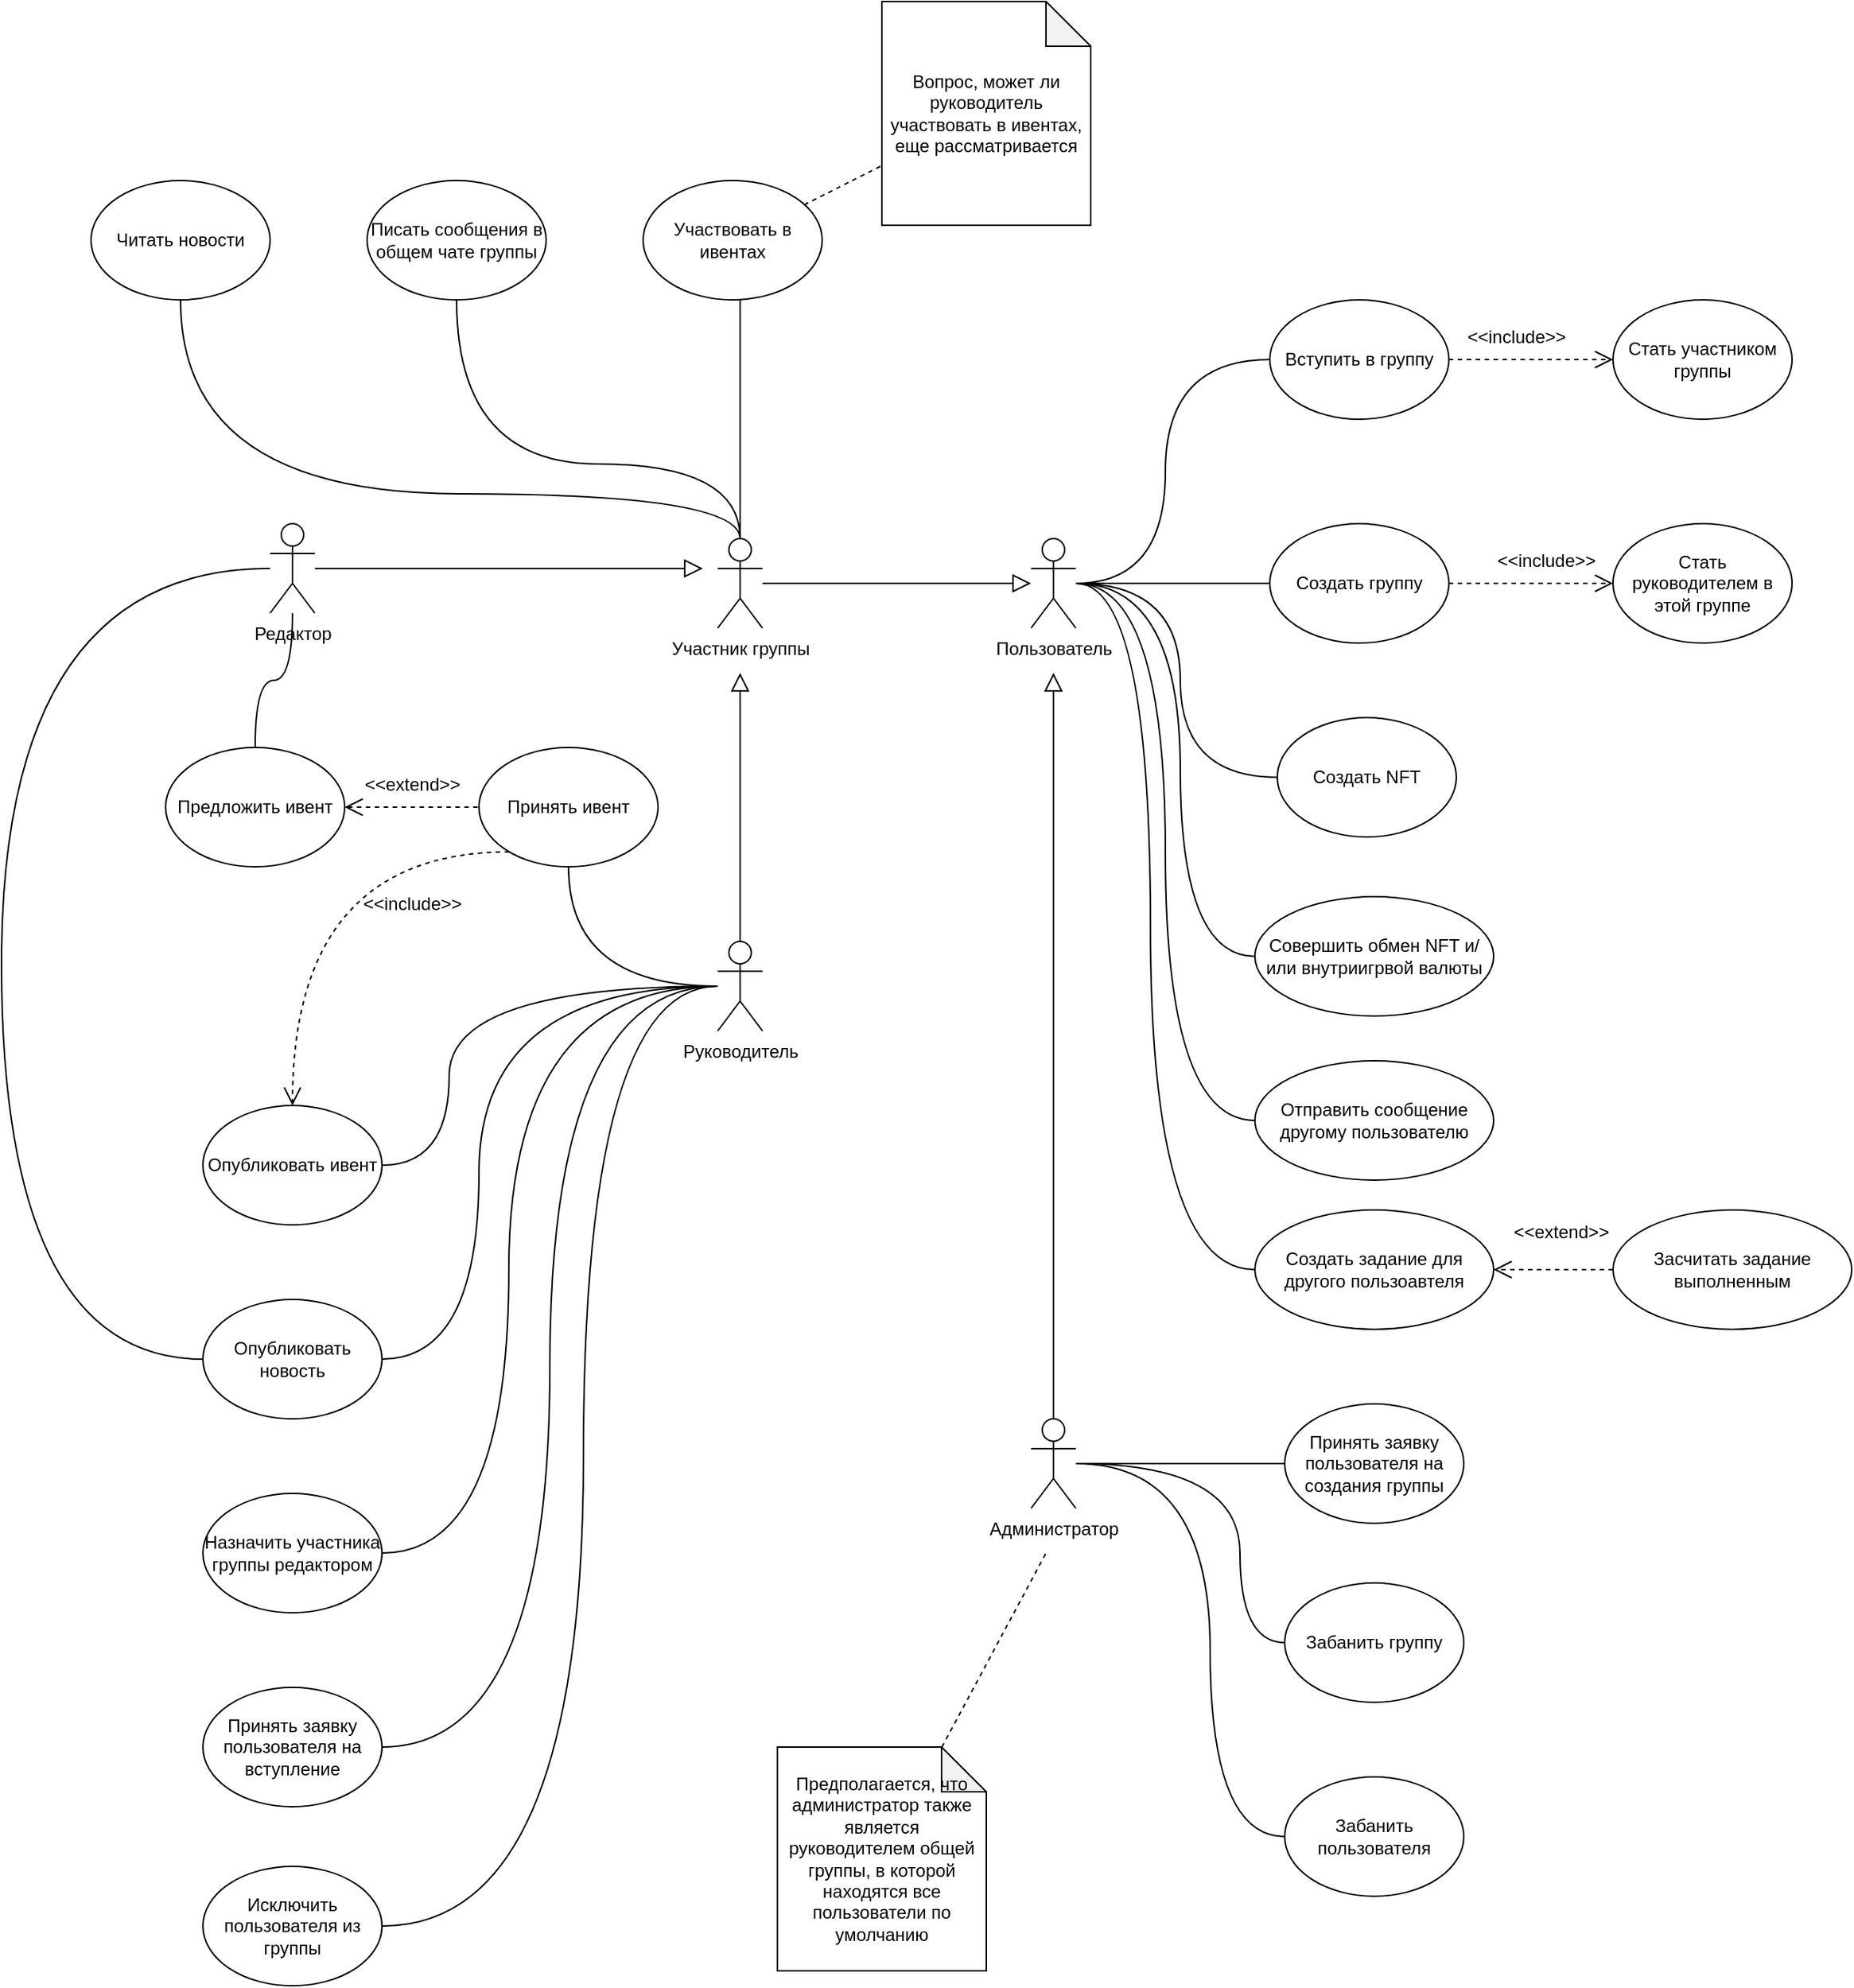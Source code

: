 <mxfile version="20.4.0" type="github">
  <diagram id="FvrIdUqct_F8-ZDYmFi-" name="Page-1">
    <mxGraphModel dx="2304" dy="837" grid="1" gridSize="10" guides="1" tooltips="1" connect="1" arrows="1" fold="1" page="1" pageScale="1" pageWidth="850" pageHeight="1100" math="0" shadow="0">
      <root>
        <mxCell id="0" />
        <mxCell id="1" parent="0" />
        <mxCell id="6BLjF5xcd44py0CRfxdG-7" style="edgeStyle=orthogonalEdgeStyle;rounded=0;orthogonalLoop=1;jettySize=auto;html=1;endArrow=none;endFill=0;curved=1;" parent="1" source="6BLjF5xcd44py0CRfxdG-1" target="6BLjF5xcd44py0CRfxdG-5" edge="1">
          <mxGeometry relative="1" as="geometry" />
        </mxCell>
        <mxCell id="6BLjF5xcd44py0CRfxdG-11" style="edgeStyle=orthogonalEdgeStyle;rounded=0;orthogonalLoop=1;jettySize=auto;html=1;endArrow=none;endFill=0;elbow=vertical;curved=1;" parent="1" source="6BLjF5xcd44py0CRfxdG-1" target="6BLjF5xcd44py0CRfxdG-10" edge="1">
          <mxGeometry relative="1" as="geometry">
            <Array as="points">
              <mxPoint x="350" y="400" />
              <mxPoint x="350" y="250" />
            </Array>
          </mxGeometry>
        </mxCell>
        <mxCell id="6BLjF5xcd44py0CRfxdG-15" style="edgeStyle=orthogonalEdgeStyle;curved=1;rounded=0;orthogonalLoop=1;jettySize=auto;html=1;endArrow=none;endFill=0;startSize=10;endSize=10;elbow=vertical;" parent="1" source="6BLjF5xcd44py0CRfxdG-1" target="6BLjF5xcd44py0CRfxdG-14" edge="1">
          <mxGeometry relative="1" as="geometry">
            <Array as="points">
              <mxPoint x="360" y="400" />
              <mxPoint x="360" y="530" />
            </Array>
          </mxGeometry>
        </mxCell>
        <mxCell id="6BLjF5xcd44py0CRfxdG-23" style="edgeStyle=orthogonalEdgeStyle;curved=1;rounded=0;orthogonalLoop=1;jettySize=auto;html=1;endArrow=none;endFill=0;startSize=10;endSize=10;elbow=vertical;" parent="1" source="6BLjF5xcd44py0CRfxdG-1" target="6BLjF5xcd44py0CRfxdG-22" edge="1">
          <mxGeometry relative="1" as="geometry">
            <Array as="points">
              <mxPoint x="360" y="400" />
              <mxPoint x="360" y="650" />
            </Array>
          </mxGeometry>
        </mxCell>
        <mxCell id="6BLjF5xcd44py0CRfxdG-25" style="edgeStyle=orthogonalEdgeStyle;curved=1;rounded=0;orthogonalLoop=1;jettySize=auto;html=1;endArrow=none;endFill=0;startSize=10;endSize=10;elbow=vertical;" parent="1" source="6BLjF5xcd44py0CRfxdG-1" target="6BLjF5xcd44py0CRfxdG-24" edge="1">
          <mxGeometry relative="1" as="geometry">
            <Array as="points">
              <mxPoint x="350" y="400" />
              <mxPoint x="350" y="760" />
            </Array>
          </mxGeometry>
        </mxCell>
        <mxCell id="6BLjF5xcd44py0CRfxdG-27" style="edgeStyle=orthogonalEdgeStyle;curved=1;rounded=0;orthogonalLoop=1;jettySize=auto;html=1;endArrow=none;endFill=0;startSize=10;endSize=10;elbow=vertical;" parent="1" source="6BLjF5xcd44py0CRfxdG-1" target="6BLjF5xcd44py0CRfxdG-26" edge="1">
          <mxGeometry relative="1" as="geometry">
            <Array as="points">
              <mxPoint x="340" y="400" />
              <mxPoint x="340" y="860" />
            </Array>
          </mxGeometry>
        </mxCell>
        <mxCell id="6BLjF5xcd44py0CRfxdG-1" value="Пользователь" style="shape=umlActor;verticalLabelPosition=bottom;verticalAlign=top;html=1;outlineConnect=0;" parent="1" vertex="1">
          <mxGeometry x="260" y="370" width="30" height="60" as="geometry" />
        </mxCell>
        <mxCell id="iDX8_qS5WOtatAqK-8zw-32" style="edgeStyle=orthogonalEdgeStyle;curved=1;rounded=0;orthogonalLoop=1;jettySize=auto;html=1;startArrow=none;startFill=0;endArrow=none;endFill=0;startSize=10;endSize=10;" edge="1" parent="1" source="6BLjF5xcd44py0CRfxdG-2" target="iDX8_qS5WOtatAqK-8zw-31">
          <mxGeometry relative="1" as="geometry" />
        </mxCell>
        <mxCell id="iDX8_qS5WOtatAqK-8zw-36" style="edgeStyle=orthogonalEdgeStyle;curved=1;rounded=0;orthogonalLoop=1;jettySize=auto;html=1;startArrow=none;startFill=0;endArrow=block;endFill=0;startSize=10;endSize=10;" edge="1" parent="1" source="6BLjF5xcd44py0CRfxdG-2">
          <mxGeometry relative="1" as="geometry">
            <mxPoint x="275" y="460" as="targetPoint" />
          </mxGeometry>
        </mxCell>
        <mxCell id="iDX8_qS5WOtatAqK-8zw-39" style="edgeStyle=orthogonalEdgeStyle;curved=1;rounded=0;orthogonalLoop=1;jettySize=auto;html=1;startArrow=none;startFill=0;endArrow=none;endFill=0;startSize=10;endSize=10;" edge="1" parent="1" source="6BLjF5xcd44py0CRfxdG-2" target="iDX8_qS5WOtatAqK-8zw-37">
          <mxGeometry relative="1" as="geometry">
            <Array as="points">
              <mxPoint x="400" y="990" />
              <mxPoint x="400" y="1110" />
            </Array>
          </mxGeometry>
        </mxCell>
        <mxCell id="iDX8_qS5WOtatAqK-8zw-40" style="edgeStyle=orthogonalEdgeStyle;curved=1;rounded=0;orthogonalLoop=1;jettySize=auto;html=1;startArrow=none;startFill=0;endArrow=none;endFill=0;startSize=10;endSize=10;" edge="1" parent="1" source="6BLjF5xcd44py0CRfxdG-2" target="iDX8_qS5WOtatAqK-8zw-38">
          <mxGeometry relative="1" as="geometry">
            <Array as="points">
              <mxPoint x="380" y="990" />
              <mxPoint x="380" y="1240" />
            </Array>
          </mxGeometry>
        </mxCell>
        <mxCell id="6BLjF5xcd44py0CRfxdG-2" value="Администратор" style="shape=umlActor;verticalLabelPosition=bottom;verticalAlign=top;html=1;outlineConnect=0;" parent="1" vertex="1">
          <mxGeometry x="260" y="960" width="30" height="60" as="geometry" />
        </mxCell>
        <mxCell id="6BLjF5xcd44py0CRfxdG-35" style="edgeStyle=orthogonalEdgeStyle;curved=1;rounded=0;orthogonalLoop=1;jettySize=auto;html=1;endArrow=block;endFill=0;startSize=10;endSize=10;elbow=vertical;" parent="1" source="6BLjF5xcd44py0CRfxdG-3" edge="1">
          <mxGeometry relative="1" as="geometry">
            <mxPoint x="40" y="390" as="targetPoint" />
          </mxGeometry>
        </mxCell>
        <mxCell id="iDX8_qS5WOtatAqK-8zw-11" style="edgeStyle=orthogonalEdgeStyle;curved=1;rounded=0;orthogonalLoop=1;jettySize=auto;html=1;endArrow=none;endFill=0;startSize=10;endSize=10;entryX=0;entryY=0.5;entryDx=0;entryDy=0;" edge="1" parent="1" source="6BLjF5xcd44py0CRfxdG-3" target="iDX8_qS5WOtatAqK-8zw-9">
          <mxGeometry relative="1" as="geometry">
            <Array as="points">
              <mxPoint x="-430" y="390" />
              <mxPoint x="-430" y="920" />
            </Array>
          </mxGeometry>
        </mxCell>
        <mxCell id="iDX8_qS5WOtatAqK-8zw-15" style="edgeStyle=orthogonalEdgeStyle;curved=1;rounded=0;orthogonalLoop=1;jettySize=auto;html=1;endArrow=none;endFill=0;startSize=10;endSize=10;" edge="1" parent="1" source="6BLjF5xcd44py0CRfxdG-3" target="iDX8_qS5WOtatAqK-8zw-14">
          <mxGeometry relative="1" as="geometry" />
        </mxCell>
        <mxCell id="6BLjF5xcd44py0CRfxdG-3" value="Редактор" style="shape=umlActor;verticalLabelPosition=bottom;verticalAlign=top;html=1;outlineConnect=0;" parent="1" vertex="1">
          <mxGeometry x="-250" y="360" width="30" height="60" as="geometry" />
        </mxCell>
        <mxCell id="6BLjF5xcd44py0CRfxdG-37" style="edgeStyle=orthogonalEdgeStyle;curved=1;rounded=0;orthogonalLoop=1;jettySize=auto;html=1;endArrow=block;endFill=0;startSize=10;endSize=10;elbow=vertical;" parent="1" source="6BLjF5xcd44py0CRfxdG-4" edge="1">
          <mxGeometry relative="1" as="geometry">
            <mxPoint x="65" y="460" as="targetPoint" />
          </mxGeometry>
        </mxCell>
        <mxCell id="iDX8_qS5WOtatAqK-8zw-1" style="edgeStyle=orthogonalEdgeStyle;rounded=0;orthogonalLoop=1;jettySize=auto;html=1;endSize=10;startSize=10;endArrow=none;endFill=0;curved=1;" edge="1" parent="1" source="6BLjF5xcd44py0CRfxdG-4" target="6BLjF5xcd44py0CRfxdG-38">
          <mxGeometry relative="1" as="geometry">
            <Array as="points">
              <mxPoint x="-90" y="670" />
              <mxPoint x="-90" y="1050" />
            </Array>
          </mxGeometry>
        </mxCell>
        <mxCell id="iDX8_qS5WOtatAqK-8zw-4" style="edgeStyle=orthogonalEdgeStyle;curved=1;rounded=0;orthogonalLoop=1;jettySize=auto;html=1;entryX=1;entryY=0.5;entryDx=0;entryDy=0;endArrow=none;endFill=0;startSize=10;endSize=10;" edge="1" parent="1" source="6BLjF5xcd44py0CRfxdG-4" target="iDX8_qS5WOtatAqK-8zw-2">
          <mxGeometry relative="1" as="geometry" />
        </mxCell>
        <mxCell id="iDX8_qS5WOtatAqK-8zw-7" style="edgeStyle=orthogonalEdgeStyle;curved=1;rounded=0;orthogonalLoop=1;jettySize=auto;html=1;entryX=1;entryY=0.5;entryDx=0;entryDy=0;endArrow=none;endFill=0;startSize=10;endSize=10;" edge="1" parent="1" source="6BLjF5xcd44py0CRfxdG-4" target="iDX8_qS5WOtatAqK-8zw-5">
          <mxGeometry relative="1" as="geometry">
            <Array as="points">
              <mxPoint x="-40" y="670" />
              <mxPoint x="-40" y="1300" />
            </Array>
          </mxGeometry>
        </mxCell>
        <mxCell id="iDX8_qS5WOtatAqK-8zw-10" style="edgeStyle=orthogonalEdgeStyle;curved=1;rounded=0;orthogonalLoop=1;jettySize=auto;html=1;endArrow=none;endFill=0;startSize=10;endSize=10;entryX=1;entryY=0.5;entryDx=0;entryDy=0;" edge="1" parent="1" source="6BLjF5xcd44py0CRfxdG-4" target="iDX8_qS5WOtatAqK-8zw-9">
          <mxGeometry relative="1" as="geometry">
            <Array as="points">
              <mxPoint x="-110" y="670" />
              <mxPoint x="-110" y="920" />
            </Array>
          </mxGeometry>
        </mxCell>
        <mxCell id="iDX8_qS5WOtatAqK-8zw-13" style="edgeStyle=orthogonalEdgeStyle;curved=1;rounded=0;orthogonalLoop=1;jettySize=auto;html=1;endArrow=none;endFill=0;startSize=10;endSize=10;" edge="1" parent="1" source="6BLjF5xcd44py0CRfxdG-4" target="iDX8_qS5WOtatAqK-8zw-12">
          <mxGeometry relative="1" as="geometry">
            <Array as="points">
              <mxPoint x="-130" y="670" />
              <mxPoint x="-130" y="790" />
            </Array>
          </mxGeometry>
        </mxCell>
        <mxCell id="iDX8_qS5WOtatAqK-8zw-19" style="edgeStyle=orthogonalEdgeStyle;curved=1;rounded=0;orthogonalLoop=1;jettySize=auto;html=1;endArrow=none;endFill=0;startSize=10;endSize=10;" edge="1" parent="1" source="6BLjF5xcd44py0CRfxdG-4" target="iDX8_qS5WOtatAqK-8zw-16">
          <mxGeometry relative="1" as="geometry" />
        </mxCell>
        <mxCell id="6BLjF5xcd44py0CRfxdG-4" value="Руководитель" style="shape=umlActor;verticalLabelPosition=bottom;verticalAlign=top;html=1;outlineConnect=0;" parent="1" vertex="1">
          <mxGeometry x="50" y="640" width="30" height="60" as="geometry" />
        </mxCell>
        <mxCell id="6BLjF5xcd44py0CRfxdG-17" style="edgeStyle=orthogonalEdgeStyle;curved=1;rounded=0;orthogonalLoop=1;jettySize=auto;html=1;endArrow=open;endFill=0;startSize=10;endSize=10;elbow=vertical;dashed=1;" parent="1" source="6BLjF5xcd44py0CRfxdG-5" target="6BLjF5xcd44py0CRfxdG-16" edge="1">
          <mxGeometry relative="1" as="geometry" />
        </mxCell>
        <mxCell id="6BLjF5xcd44py0CRfxdG-5" value="Создать группу" style="ellipse;whiteSpace=wrap;html=1;" parent="1" vertex="1">
          <mxGeometry x="420" y="360" width="120" height="80" as="geometry" />
        </mxCell>
        <mxCell id="6BLjF5xcd44py0CRfxdG-10" value="Вступить в группу" style="ellipse;whiteSpace=wrap;html=1;" parent="1" vertex="1">
          <mxGeometry x="420" y="210" width="120" height="80" as="geometry" />
        </mxCell>
        <mxCell id="6BLjF5xcd44py0CRfxdG-14" value="Создать NFT" style="ellipse;whiteSpace=wrap;html=1;" parent="1" vertex="1">
          <mxGeometry x="425" y="490" width="120" height="80" as="geometry" />
        </mxCell>
        <mxCell id="6BLjF5xcd44py0CRfxdG-16" value="Стать руководителем в этой группе" style="ellipse;whiteSpace=wrap;html=1;" parent="1" vertex="1">
          <mxGeometry x="650" y="360" width="120" height="80" as="geometry" />
        </mxCell>
        <mxCell id="6BLjF5xcd44py0CRfxdG-18" value="&amp;lt;&amp;lt;include&amp;gt;&amp;gt;" style="text;html=1;align=center;verticalAlign=middle;resizable=0;points=[];autosize=1;strokeColor=none;fillColor=none;" parent="1" vertex="1">
          <mxGeometry x="-200" y="600" width="90" height="30" as="geometry" />
        </mxCell>
        <mxCell id="6BLjF5xcd44py0CRfxdG-19" value="Стать участником группы" style="ellipse;whiteSpace=wrap;html=1;" parent="1" vertex="1">
          <mxGeometry x="650" y="210" width="120" height="80" as="geometry" />
        </mxCell>
        <mxCell id="6BLjF5xcd44py0CRfxdG-20" style="edgeStyle=orthogonalEdgeStyle;curved=1;rounded=0;orthogonalLoop=1;jettySize=auto;html=1;endArrow=open;endFill=0;startSize=10;endSize=10;elbow=vertical;dashed=1;" parent="1" source="6BLjF5xcd44py0CRfxdG-10" target="6BLjF5xcd44py0CRfxdG-19" edge="1">
          <mxGeometry relative="1" as="geometry">
            <mxPoint x="550" y="240" as="sourcePoint" />
            <mxPoint x="660" y="240" as="targetPoint" />
          </mxGeometry>
        </mxCell>
        <mxCell id="6BLjF5xcd44py0CRfxdG-21" value="&amp;lt;&amp;lt;include&amp;gt;&amp;gt;" style="text;html=1;align=center;verticalAlign=middle;resizable=0;points=[];autosize=1;strokeColor=none;fillColor=none;" parent="1" vertex="1">
          <mxGeometry x="540" y="220" width="90" height="30" as="geometry" />
        </mxCell>
        <mxCell id="6BLjF5xcd44py0CRfxdG-22" value="Совершить обмен NFT и/или внутриигрвой валюты" style="ellipse;whiteSpace=wrap;html=1;" parent="1" vertex="1">
          <mxGeometry x="410" y="610" width="160" height="80" as="geometry" />
        </mxCell>
        <mxCell id="6BLjF5xcd44py0CRfxdG-24" value="Отправить сообщение другому пользователю" style="ellipse;whiteSpace=wrap;html=1;" parent="1" vertex="1">
          <mxGeometry x="410" y="720" width="160" height="80" as="geometry" />
        </mxCell>
        <mxCell id="6BLjF5xcd44py0CRfxdG-26" value="Создать задание для другого пользоавтеля" style="ellipse;whiteSpace=wrap;html=1;" parent="1" vertex="1">
          <mxGeometry x="410" y="820" width="160" height="80" as="geometry" />
        </mxCell>
        <mxCell id="6BLjF5xcd44py0CRfxdG-29" style="edgeStyle=orthogonalEdgeStyle;curved=1;rounded=0;orthogonalLoop=1;jettySize=auto;html=1;endArrow=open;endFill=0;startSize=10;endSize=10;elbow=vertical;dashed=1;" parent="1" source="6BLjF5xcd44py0CRfxdG-28" target="6BLjF5xcd44py0CRfxdG-26" edge="1">
          <mxGeometry relative="1" as="geometry" />
        </mxCell>
        <mxCell id="6BLjF5xcd44py0CRfxdG-28" value="Засчитать задание выполненным" style="ellipse;whiteSpace=wrap;html=1;" parent="1" vertex="1">
          <mxGeometry x="650" y="820" width="160" height="80" as="geometry" />
        </mxCell>
        <mxCell id="6BLjF5xcd44py0CRfxdG-32" value="&amp;lt;&amp;lt;extend&amp;gt;&amp;gt;" style="text;html=1;align=center;verticalAlign=middle;resizable=0;points=[];autosize=1;strokeColor=none;fillColor=none;" parent="1" vertex="1">
          <mxGeometry x="570" y="820" width="90" height="30" as="geometry" />
        </mxCell>
        <mxCell id="6BLjF5xcd44py0CRfxdG-34" style="edgeStyle=orthogonalEdgeStyle;curved=1;rounded=0;orthogonalLoop=1;jettySize=auto;html=1;endArrow=block;endFill=0;startSize=10;endSize=10;elbow=vertical;" parent="1" source="6BLjF5xcd44py0CRfxdG-33" edge="1">
          <mxGeometry relative="1" as="geometry">
            <mxPoint x="260" y="400" as="targetPoint" />
          </mxGeometry>
        </mxCell>
        <mxCell id="iDX8_qS5WOtatAqK-8zw-26" style="edgeStyle=orthogonalEdgeStyle;curved=1;rounded=0;orthogonalLoop=1;jettySize=auto;html=1;startArrow=none;startFill=0;endArrow=none;endFill=0;startSize=10;endSize=10;" edge="1" parent="1" source="6BLjF5xcd44py0CRfxdG-33" target="iDX8_qS5WOtatAqK-8zw-25">
          <mxGeometry relative="1" as="geometry">
            <Array as="points">
              <mxPoint x="65" y="320" />
              <mxPoint x="-125" y="320" />
            </Array>
          </mxGeometry>
        </mxCell>
        <mxCell id="iDX8_qS5WOtatAqK-8zw-29" style="edgeStyle=orthogonalEdgeStyle;curved=1;rounded=0;orthogonalLoop=1;jettySize=auto;html=1;startArrow=none;startFill=0;endArrow=none;endFill=0;startSize=10;endSize=10;" edge="1" parent="1" source="6BLjF5xcd44py0CRfxdG-33" target="iDX8_qS5WOtatAqK-8zw-28">
          <mxGeometry relative="1" as="geometry">
            <Array as="points">
              <mxPoint x="65" y="220" />
              <mxPoint x="65" y="220" />
            </Array>
          </mxGeometry>
        </mxCell>
        <mxCell id="iDX8_qS5WOtatAqK-8zw-30" style="edgeStyle=orthogonalEdgeStyle;curved=1;rounded=0;orthogonalLoop=1;jettySize=auto;html=1;startArrow=none;startFill=0;endArrow=none;endFill=0;startSize=10;endSize=10;" edge="1" parent="1" source="6BLjF5xcd44py0CRfxdG-33" target="iDX8_qS5WOtatAqK-8zw-27">
          <mxGeometry relative="1" as="geometry">
            <Array as="points">
              <mxPoint x="65" y="340" />
              <mxPoint x="-310" y="340" />
            </Array>
          </mxGeometry>
        </mxCell>
        <mxCell id="6BLjF5xcd44py0CRfxdG-33" value="Участник группы" style="shape=umlActor;verticalLabelPosition=bottom;verticalAlign=top;html=1;outlineConnect=0;" parent="1" vertex="1">
          <mxGeometry x="50" y="370" width="30" height="60" as="geometry" />
        </mxCell>
        <mxCell id="6BLjF5xcd44py0CRfxdG-38" value="Назначить участника группы редактором" style="ellipse;whiteSpace=wrap;html=1;" parent="1" vertex="1">
          <mxGeometry x="-295" y="1010" width="120" height="80" as="geometry" />
        </mxCell>
        <mxCell id="iDX8_qS5WOtatAqK-8zw-2" value="Принять заявку пользователя на вступление" style="ellipse;whiteSpace=wrap;html=1;" vertex="1" parent="1">
          <mxGeometry x="-295" y="1140" width="120" height="80" as="geometry" />
        </mxCell>
        <mxCell id="iDX8_qS5WOtatAqK-8zw-5" value="Исключить пользователя из группы" style="ellipse;whiteSpace=wrap;html=1;" vertex="1" parent="1">
          <mxGeometry x="-295" y="1260" width="120" height="80" as="geometry" />
        </mxCell>
        <mxCell id="iDX8_qS5WOtatAqK-8zw-9" value="Опубликовать новость" style="ellipse;whiteSpace=wrap;html=1;" vertex="1" parent="1">
          <mxGeometry x="-295" y="880" width="120" height="80" as="geometry" />
        </mxCell>
        <mxCell id="iDX8_qS5WOtatAqK-8zw-12" value="Опубликовать ивент" style="ellipse;whiteSpace=wrap;html=1;" vertex="1" parent="1">
          <mxGeometry x="-295" y="750" width="120" height="80" as="geometry" />
        </mxCell>
        <mxCell id="iDX8_qS5WOtatAqK-8zw-18" style="edgeStyle=orthogonalEdgeStyle;curved=1;rounded=0;orthogonalLoop=1;jettySize=auto;html=1;endArrow=none;endFill=0;startSize=10;endSize=10;dashed=1;startArrow=open;startFill=0;" edge="1" parent="1" source="iDX8_qS5WOtatAqK-8zw-14" target="iDX8_qS5WOtatAqK-8zw-16">
          <mxGeometry relative="1" as="geometry" />
        </mxCell>
        <mxCell id="iDX8_qS5WOtatAqK-8zw-14" value="Предложить ивент" style="ellipse;whiteSpace=wrap;html=1;" vertex="1" parent="1">
          <mxGeometry x="-320" y="510" width="120" height="80" as="geometry" />
        </mxCell>
        <mxCell id="iDX8_qS5WOtatAqK-8zw-20" style="edgeStyle=orthogonalEdgeStyle;curved=1;rounded=0;orthogonalLoop=1;jettySize=auto;html=1;endArrow=open;endFill=0;startSize=10;endSize=10;dashed=1;" edge="1" parent="1" source="iDX8_qS5WOtatAqK-8zw-16" target="iDX8_qS5WOtatAqK-8zw-12">
          <mxGeometry relative="1" as="geometry">
            <Array as="points">
              <mxPoint x="-235" y="580" />
            </Array>
          </mxGeometry>
        </mxCell>
        <mxCell id="iDX8_qS5WOtatAqK-8zw-16" value="Принять ивент" style="ellipse;whiteSpace=wrap;html=1;" vertex="1" parent="1">
          <mxGeometry x="-110" y="510" width="120" height="80" as="geometry" />
        </mxCell>
        <mxCell id="iDX8_qS5WOtatAqK-8zw-22" value="&amp;lt;&amp;lt;include&amp;gt;&amp;gt;" style="text;html=1;align=center;verticalAlign=middle;resizable=0;points=[];autosize=1;strokeColor=none;fillColor=none;" vertex="1" parent="1">
          <mxGeometry x="560" y="370" width="90" height="30" as="geometry" />
        </mxCell>
        <mxCell id="iDX8_qS5WOtatAqK-8zw-23" value="&amp;lt;&amp;lt;extend&amp;gt;&amp;gt;" style="text;html=1;align=center;verticalAlign=middle;resizable=0;points=[];autosize=1;strokeColor=none;fillColor=none;" vertex="1" parent="1">
          <mxGeometry x="-200" y="520" width="90" height="30" as="geometry" />
        </mxCell>
        <mxCell id="iDX8_qS5WOtatAqK-8zw-25" value="Писать сообщения в общем чате группы" style="ellipse;whiteSpace=wrap;html=1;" vertex="1" parent="1">
          <mxGeometry x="-185" y="130" width="120" height="80" as="geometry" />
        </mxCell>
        <mxCell id="iDX8_qS5WOtatAqK-8zw-27" value="Читать новости" style="ellipse;whiteSpace=wrap;html=1;" vertex="1" parent="1">
          <mxGeometry x="-370" y="130" width="120" height="80" as="geometry" />
        </mxCell>
        <mxCell id="iDX8_qS5WOtatAqK-8zw-28" value="Участвовать в ивентах" style="ellipse;whiteSpace=wrap;html=1;" vertex="1" parent="1">
          <mxGeometry y="130" width="120" height="80" as="geometry" />
        </mxCell>
        <mxCell id="iDX8_qS5WOtatAqK-8zw-31" value="Принять заявку пользователя на создания группы" style="ellipse;whiteSpace=wrap;html=1;" vertex="1" parent="1">
          <mxGeometry x="430" y="950" width="120" height="80" as="geometry" />
        </mxCell>
        <mxCell id="iDX8_qS5WOtatAqK-8zw-37" value="Забанить группу" style="ellipse;whiteSpace=wrap;html=1;" vertex="1" parent="1">
          <mxGeometry x="430" y="1070" width="120" height="80" as="geometry" />
        </mxCell>
        <mxCell id="iDX8_qS5WOtatAqK-8zw-38" value="Забанить пользователя" style="ellipse;whiteSpace=wrap;html=1;" vertex="1" parent="1">
          <mxGeometry x="430" y="1200" width="120" height="80" as="geometry" />
        </mxCell>
        <mxCell id="iDX8_qS5WOtatAqK-8zw-41" value="Предполагается, что администратор также является руководителем общей группы, в которой находятся все пользователи по умолчанию" style="shape=note;whiteSpace=wrap;html=1;backgroundOutline=1;darkOpacity=0.05;" vertex="1" parent="1">
          <mxGeometry x="90" y="1180" width="140" height="150" as="geometry" />
        </mxCell>
        <mxCell id="iDX8_qS5WOtatAqK-8zw-44" value="" style="endArrow=none;dashed=1;html=1;rounded=0;startSize=10;endSize=10;curved=1;" edge="1" parent="1" source="iDX8_qS5WOtatAqK-8zw-41">
          <mxGeometry width="50" height="50" relative="1" as="geometry">
            <mxPoint x="180" y="1200" as="sourcePoint" />
            <mxPoint x="270" y="1050" as="targetPoint" />
          </mxGeometry>
        </mxCell>
        <mxCell id="iDX8_qS5WOtatAqK-8zw-45" value="Вопрос, может ли руководитель участвовать в ивентах, еще рассматривается" style="shape=note;whiteSpace=wrap;html=1;backgroundOutline=1;darkOpacity=0.05;" vertex="1" parent="1">
          <mxGeometry x="160" y="10" width="140" height="150" as="geometry" />
        </mxCell>
        <mxCell id="iDX8_qS5WOtatAqK-8zw-46" value="" style="endArrow=none;dashed=1;html=1;rounded=0;startSize=10;endSize=10;curved=1;" edge="1" parent="1" source="iDX8_qS5WOtatAqK-8zw-28" target="iDX8_qS5WOtatAqK-8zw-45">
          <mxGeometry width="50" height="50" relative="1" as="geometry">
            <mxPoint x="160" y="160" as="sourcePoint" />
            <mxPoint x="210" y="110" as="targetPoint" />
          </mxGeometry>
        </mxCell>
      </root>
    </mxGraphModel>
  </diagram>
</mxfile>
